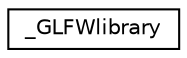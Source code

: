digraph "Graphical Class Hierarchy"
{
 // LATEX_PDF_SIZE
  edge [fontname="Helvetica",fontsize="10",labelfontname="Helvetica",labelfontsize="10"];
  node [fontname="Helvetica",fontsize="10",shape=record];
  rankdir="LR";
  Node0 [label="_GLFWlibrary",height=0.2,width=0.4,color="black", fillcolor="white", style="filled",URL="$struct__GLFWlibrary.html",tooltip=" "];
}

